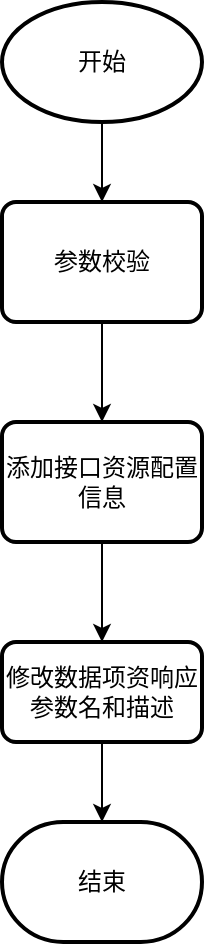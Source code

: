 <mxfile version="20.8.5" type="github">
  <diagram id="FtSM3fH2aMtdDgabhZQj" name="第 1 页">
    <mxGraphModel dx="1354" dy="635" grid="1" gridSize="10" guides="1" tooltips="1" connect="1" arrows="1" fold="1" page="1" pageScale="1" pageWidth="827" pageHeight="1169" math="0" shadow="0">
      <root>
        <mxCell id="0" />
        <mxCell id="1" parent="0" />
        <mxCell id="ldcu4t-Uv7J1QKPu2Rg_-1" value="" style="edgeStyle=orthogonalEdgeStyle;rounded=0;orthogonalLoop=1;jettySize=auto;html=1;" edge="1" parent="1" source="ldcu4t-Uv7J1QKPu2Rg_-2" target="ldcu4t-Uv7J1QKPu2Rg_-4">
          <mxGeometry relative="1" as="geometry" />
        </mxCell>
        <mxCell id="ldcu4t-Uv7J1QKPu2Rg_-2" value="开始" style="strokeWidth=2;html=1;shape=mxgraph.flowchart.start_1;whiteSpace=wrap;" vertex="1" parent="1">
          <mxGeometry x="220" y="50" width="100" height="60" as="geometry" />
        </mxCell>
        <mxCell id="ldcu4t-Uv7J1QKPu2Rg_-3" value="" style="edgeStyle=orthogonalEdgeStyle;rounded=0;orthogonalLoop=1;jettySize=auto;html=1;" edge="1" parent="1" source="ldcu4t-Uv7J1QKPu2Rg_-4" target="ldcu4t-Uv7J1QKPu2Rg_-6">
          <mxGeometry relative="1" as="geometry" />
        </mxCell>
        <mxCell id="ldcu4t-Uv7J1QKPu2Rg_-4" value="参数校验" style="rounded=1;whiteSpace=wrap;html=1;absoluteArcSize=1;arcSize=14;strokeWidth=2;" vertex="1" parent="1">
          <mxGeometry x="220" y="150" width="100" height="60" as="geometry" />
        </mxCell>
        <mxCell id="ldcu4t-Uv7J1QKPu2Rg_-5" value="" style="edgeStyle=orthogonalEdgeStyle;rounded=0;orthogonalLoop=1;jettySize=auto;html=1;" edge="1" parent="1" source="ldcu4t-Uv7J1QKPu2Rg_-6" target="ldcu4t-Uv7J1QKPu2Rg_-8">
          <mxGeometry relative="1" as="geometry" />
        </mxCell>
        <mxCell id="ldcu4t-Uv7J1QKPu2Rg_-6" value="添加接口资源配置信息" style="rounded=1;whiteSpace=wrap;html=1;absoluteArcSize=1;arcSize=14;strokeWidth=2;" vertex="1" parent="1">
          <mxGeometry x="220" y="260" width="100" height="60" as="geometry" />
        </mxCell>
        <mxCell id="ldcu4t-Uv7J1QKPu2Rg_-7" value="" style="edgeStyle=orthogonalEdgeStyle;rounded=0;orthogonalLoop=1;jettySize=auto;html=1;" edge="1" parent="1" source="ldcu4t-Uv7J1QKPu2Rg_-8" target="ldcu4t-Uv7J1QKPu2Rg_-9">
          <mxGeometry relative="1" as="geometry" />
        </mxCell>
        <mxCell id="ldcu4t-Uv7J1QKPu2Rg_-8" value="修改数据项资响应参数名和描述" style="rounded=1;whiteSpace=wrap;html=1;absoluteArcSize=1;arcSize=14;strokeWidth=2;" vertex="1" parent="1">
          <mxGeometry x="220" y="370" width="100" height="50" as="geometry" />
        </mxCell>
        <mxCell id="ldcu4t-Uv7J1QKPu2Rg_-9" value="结束" style="strokeWidth=2;html=1;shape=mxgraph.flowchart.terminator;whiteSpace=wrap;" vertex="1" parent="1">
          <mxGeometry x="220" y="460" width="100" height="60" as="geometry" />
        </mxCell>
      </root>
    </mxGraphModel>
  </diagram>
</mxfile>
